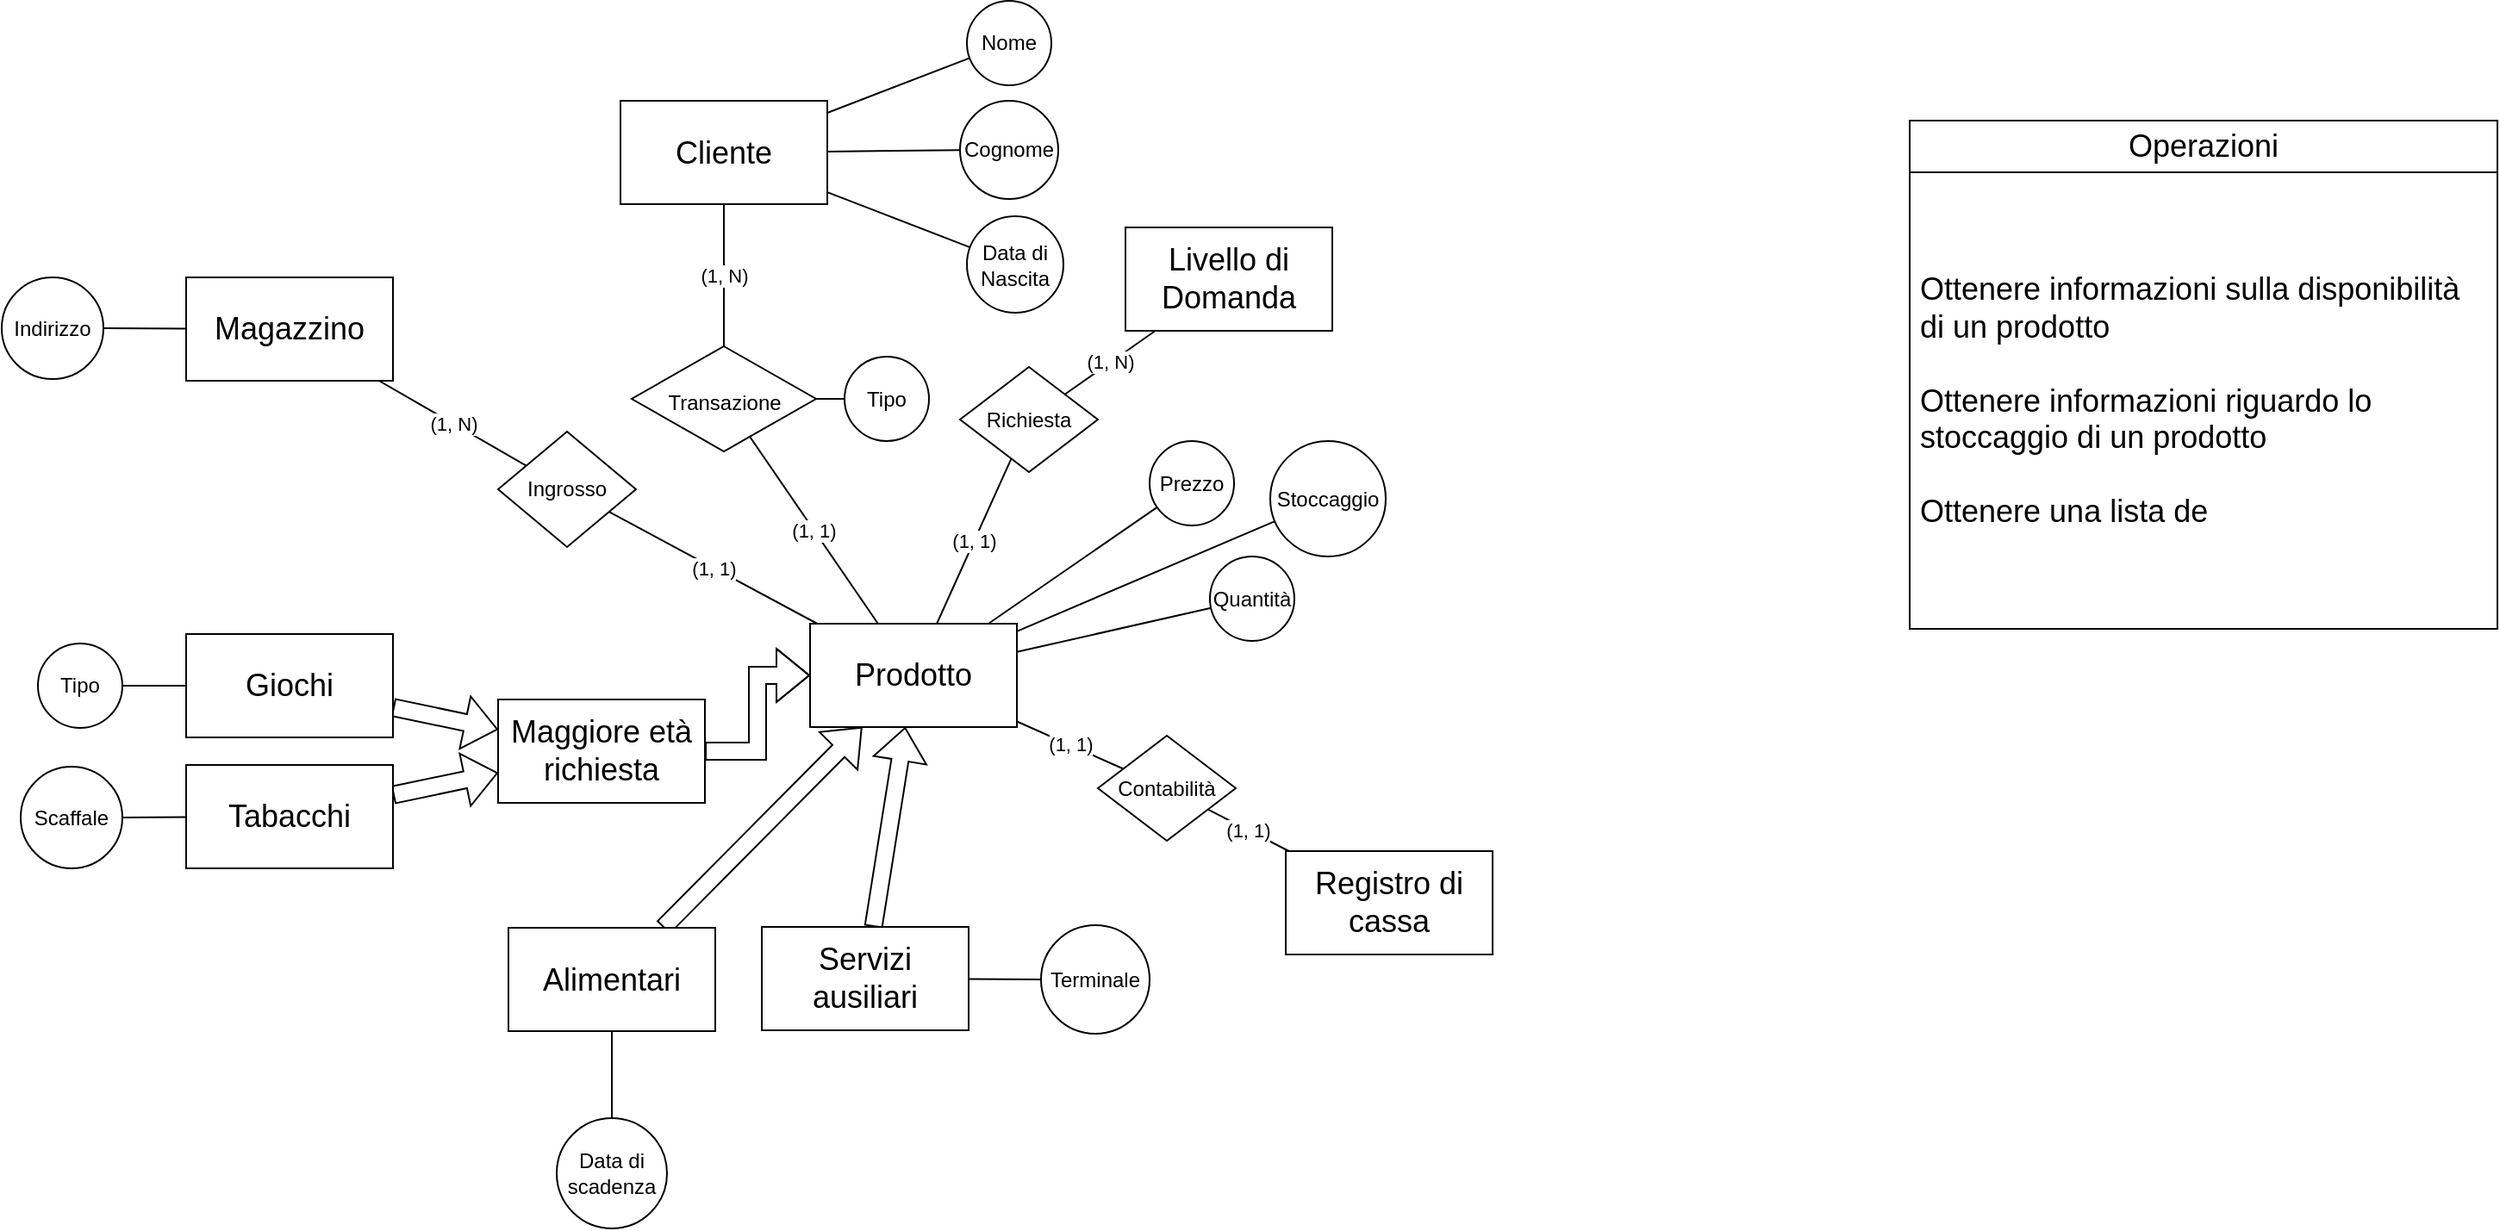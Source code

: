 <mxfile version="22.1.3" type="github">
  <diagram name="Page-1" id="yC7KV2Ko1jgtMiXsxVH6">
    <mxGraphModel dx="2260" dy="829" grid="0" gridSize="10" guides="1" tooltips="1" connect="1" arrows="1" fold="1" page="0" pageScale="1" pageWidth="850" pageHeight="1100" math="0" shadow="0">
      <root>
        <mxCell id="0" />
        <mxCell id="1" parent="0" />
        <mxCell id="NwfZpaaQpDAw_J0AIX61-1" value="&lt;font style=&quot;font-size: 12px;&quot;&gt;Transazione&lt;/font&gt;" style="rhombus;whiteSpace=wrap;html=1;fontSize=16;" parent="1" vertex="1">
          <mxGeometry x="251.5" y="239" width="107" height="61" as="geometry" />
        </mxCell>
        <mxCell id="NwfZpaaQpDAw_J0AIX61-38" style="edgeStyle=none;curved=1;rounded=0;orthogonalLoop=1;jettySize=auto;html=1;fontSize=12;shape=flexArrow;" parent="1" source="NwfZpaaQpDAw_J0AIX61-36" target="BWnH7RUJTYlGTLS44q7B-50" edge="1">
          <mxGeometry relative="1" as="geometry" />
        </mxCell>
        <mxCell id="NwfZpaaQpDAw_J0AIX61-59" value="" style="edgeStyle=none;curved=1;rounded=0;orthogonalLoop=1;jettySize=auto;html=1;fontSize=12;shape=flexArrow;" parent="1" source="NwfZpaaQpDAw_J0AIX61-58" target="NwfZpaaQpDAw_J0AIX61-10" edge="1">
          <mxGeometry relative="1" as="geometry" />
        </mxCell>
        <mxCell id="NwfZpaaQpDAw_J0AIX61-82" style="edgeStyle=none;curved=1;rounded=0;orthogonalLoop=1;jettySize=auto;html=1;fontSize=12;shape=flexArrow;" parent="1" source="NwfZpaaQpDAw_J0AIX61-81" target="NwfZpaaQpDAw_J0AIX61-10" edge="1">
          <mxGeometry relative="1" as="geometry" />
        </mxCell>
        <mxCell id="NwfZpaaQpDAw_J0AIX61-87" style="edgeStyle=none;curved=1;rounded=0;orthogonalLoop=1;jettySize=auto;html=1;fontSize=12;shape=flexArrow;" parent="1" source="NwfZpaaQpDAw_J0AIX61-86" target="BWnH7RUJTYlGTLS44q7B-50" edge="1">
          <mxGeometry relative="1" as="geometry" />
        </mxCell>
        <mxCell id="NwfZpaaQpDAw_J0AIX61-10" value="&lt;div&gt;&lt;font style=&quot;font-size: 18px;&quot;&gt;Prodotto&lt;/font&gt;&lt;/div&gt;" style="whiteSpace=wrap;html=1;fontSize=16;" parent="1" vertex="1">
          <mxGeometry x="355" y="400" width="120" height="60" as="geometry" />
        </mxCell>
        <mxCell id="NwfZpaaQpDAw_J0AIX61-28" value="&lt;div&gt;&lt;font style=&quot;font-size: 18px;&quot;&gt;Cliente&lt;/font&gt;&lt;/div&gt;" style="rounded=0;whiteSpace=wrap;html=1;fontSize=16;" parent="1" vertex="1">
          <mxGeometry x="245" y="96.5" width="120" height="60" as="geometry" />
        </mxCell>
        <mxCell id="NwfZpaaQpDAw_J0AIX61-36" value="&lt;font style=&quot;font-size: 18px;&quot;&gt;Giochi&lt;/font&gt;" style="rounded=0;whiteSpace=wrap;html=1;fontSize=16;" parent="1" vertex="1">
          <mxGeometry x="-7" y="406" width="120" height="60" as="geometry" />
        </mxCell>
        <mxCell id="NwfZpaaQpDAw_J0AIX61-58" value="&lt;font style=&quot;font-size: 18px;&quot;&gt;Servizi ausiliari&lt;/font&gt;" style="whiteSpace=wrap;html=1;fontSize=16;" parent="1" vertex="1">
          <mxGeometry x="327" y="576" width="120" height="60" as="geometry" />
        </mxCell>
        <mxCell id="NwfZpaaQpDAw_J0AIX61-81" value="&lt;font style=&quot;font-size: 18px;&quot;&gt;Alimentari&lt;/font&gt;" style="rounded=0;whiteSpace=wrap;html=1;fontSize=16;" parent="1" vertex="1">
          <mxGeometry x="180" y="576.5" width="120" height="60" as="geometry" />
        </mxCell>
        <mxCell id="NwfZpaaQpDAw_J0AIX61-86" value="&lt;font style=&quot;font-size: 18px;&quot;&gt;Tabacchi&lt;/font&gt;" style="rounded=0;whiteSpace=wrap;html=1;fontSize=16;" parent="1" vertex="1">
          <mxGeometry x="-7.0" y="482" width="120" height="60" as="geometry" />
        </mxCell>
        <mxCell id="BWnH7RUJTYlGTLS44q7B-9" value="(1, N)" style="endArrow=none;html=1;rounded=0;" edge="1" parent="1" source="NwfZpaaQpDAw_J0AIX61-1" target="NwfZpaaQpDAw_J0AIX61-28">
          <mxGeometry width="50" height="50" relative="1" as="geometry">
            <mxPoint x="305" y="210" as="sourcePoint" />
            <mxPoint x="534" y="325.5" as="targetPoint" />
          </mxGeometry>
        </mxCell>
        <mxCell id="BWnH7RUJTYlGTLS44q7B-10" value="(1, 1)" style="endArrow=none;html=1;rounded=0;" edge="1" parent="1" source="NwfZpaaQpDAw_J0AIX61-1" target="NwfZpaaQpDAw_J0AIX61-10">
          <mxGeometry width="50" height="50" relative="1" as="geometry">
            <mxPoint x="425" y="292" as="sourcePoint" />
            <mxPoint x="425" y="254" as="targetPoint" />
          </mxGeometry>
        </mxCell>
        <mxCell id="BWnH7RUJTYlGTLS44q7B-11" value="Tipo" style="ellipse;whiteSpace=wrap;html=1;aspect=fixed;" vertex="1" parent="1">
          <mxGeometry x="375" y="245" width="49" height="49" as="geometry" />
        </mxCell>
        <mxCell id="BWnH7RUJTYlGTLS44q7B-13" value="" style="endArrow=none;html=1;rounded=0;" edge="1" parent="1" source="BWnH7RUJTYlGTLS44q7B-11" target="NwfZpaaQpDAw_J0AIX61-1">
          <mxGeometry width="50" height="50" relative="1" as="geometry">
            <mxPoint x="484" y="404.5" as="sourcePoint" />
            <mxPoint x="534" y="354.5" as="targetPoint" />
          </mxGeometry>
        </mxCell>
        <mxCell id="BWnH7RUJTYlGTLS44q7B-17" value="Tipo" style="ellipse;whiteSpace=wrap;html=1;aspect=fixed;" vertex="1" parent="1">
          <mxGeometry x="-93" y="411.5" width="49" height="49" as="geometry" />
        </mxCell>
        <mxCell id="BWnH7RUJTYlGTLS44q7B-18" value="" style="endArrow=none;html=1;rounded=0;" edge="1" parent="1" source="BWnH7RUJTYlGTLS44q7B-17" target="NwfZpaaQpDAw_J0AIX61-36">
          <mxGeometry width="50" height="50" relative="1" as="geometry">
            <mxPoint x="-141" y="385" as="sourcePoint" />
            <mxPoint x="-91" y="335" as="targetPoint" />
          </mxGeometry>
        </mxCell>
        <mxCell id="BWnH7RUJTYlGTLS44q7B-19" value="&lt;font style=&quot;font-size: 18px;&quot;&gt;Magazzino&lt;/font&gt;" style="rounded=0;whiteSpace=wrap;html=1;" vertex="1" parent="1">
          <mxGeometry x="-7" y="199" width="120" height="60" as="geometry" />
        </mxCell>
        <mxCell id="BWnH7RUJTYlGTLS44q7B-22" value="Ingrosso" style="rhombus;whiteSpace=wrap;html=1;" vertex="1" parent="1">
          <mxGeometry x="174" y="288.5" width="80" height="67" as="geometry" />
        </mxCell>
        <mxCell id="BWnH7RUJTYlGTLS44q7B-23" value="(1, N)" style="endArrow=none;html=1;rounded=0;" edge="1" parent="1" source="BWnH7RUJTYlGTLS44q7B-19" target="BWnH7RUJTYlGTLS44q7B-22">
          <mxGeometry width="50" height="50" relative="1" as="geometry">
            <mxPoint x="594" y="463" as="sourcePoint" />
            <mxPoint x="644" y="413" as="targetPoint" />
          </mxGeometry>
        </mxCell>
        <mxCell id="BWnH7RUJTYlGTLS44q7B-24" value="(1, 1)" style="endArrow=none;html=1;rounded=0;" edge="1" parent="1" source="NwfZpaaQpDAw_J0AIX61-10" target="BWnH7RUJTYlGTLS44q7B-22">
          <mxGeometry width="50" height="50" relative="1" as="geometry">
            <mxPoint x="115" y="269" as="sourcePoint" />
            <mxPoint x="200" y="318" as="targetPoint" />
          </mxGeometry>
        </mxCell>
        <mxCell id="BWnH7RUJTYlGTLS44q7B-25" value="Indirizzo" style="ellipse;whiteSpace=wrap;html=1;aspect=fixed;" vertex="1" parent="1">
          <mxGeometry x="-114" y="199" width="59" height="59" as="geometry" />
        </mxCell>
        <mxCell id="BWnH7RUJTYlGTLS44q7B-26" value="" style="endArrow=none;html=1;rounded=0;" edge="1" parent="1" source="BWnH7RUJTYlGTLS44q7B-25" target="BWnH7RUJTYlGTLS44q7B-19">
          <mxGeometry width="50" height="50" relative="1" as="geometry">
            <mxPoint x="-78" y="364.5" as="sourcePoint" />
            <mxPoint x="-189" y="223.5" as="targetPoint" />
          </mxGeometry>
        </mxCell>
        <mxCell id="BWnH7RUJTYlGTLS44q7B-27" value="&lt;div&gt;Prezzo&lt;/div&gt;" style="ellipse;whiteSpace=wrap;html=1;aspect=fixed;" vertex="1" parent="1">
          <mxGeometry x="552" y="294" width="49" height="49" as="geometry" />
        </mxCell>
        <mxCell id="BWnH7RUJTYlGTLS44q7B-28" value="Quantità" style="ellipse;whiteSpace=wrap;html=1;aspect=fixed;" vertex="1" parent="1">
          <mxGeometry x="587" y="361" width="49" height="49" as="geometry" />
        </mxCell>
        <mxCell id="BWnH7RUJTYlGTLS44q7B-29" value="" style="endArrow=none;html=1;rounded=0;" edge="1" parent="1" source="BWnH7RUJTYlGTLS44q7B-27" target="NwfZpaaQpDAw_J0AIX61-10">
          <mxGeometry width="50" height="50" relative="1" as="geometry">
            <mxPoint x="559" y="241" as="sourcePoint" />
            <mxPoint x="489" y="327.166" as="targetPoint" />
          </mxGeometry>
        </mxCell>
        <mxCell id="BWnH7RUJTYlGTLS44q7B-30" value="" style="endArrow=none;html=1;rounded=0;" edge="1" parent="1" source="BWnH7RUJTYlGTLS44q7B-28" target="NwfZpaaQpDAw_J0AIX61-10">
          <mxGeometry width="50" height="50" relative="1" as="geometry">
            <mxPoint x="554" y="327" as="sourcePoint" />
            <mxPoint x="489" y="368.273" as="targetPoint" />
          </mxGeometry>
        </mxCell>
        <mxCell id="BWnH7RUJTYlGTLS44q7B-31" value="&lt;font style=&quot;font-size: 18px;&quot;&gt;Livello di Domanda&lt;/font&gt;" style="rounded=0;whiteSpace=wrap;html=1;" vertex="1" parent="1">
          <mxGeometry x="538" y="170" width="120" height="60" as="geometry" />
        </mxCell>
        <mxCell id="BWnH7RUJTYlGTLS44q7B-32" value="(1, 1)" style="endArrow=none;html=1;rounded=0;" edge="1" parent="1" source="BWnH7RUJTYlGTLS44q7B-33" target="NwfZpaaQpDAw_J0AIX61-10">
          <mxGeometry width="50" height="50" relative="1" as="geometry">
            <mxPoint x="586" y="268" as="sourcePoint" />
            <mxPoint x="489" y="309.0" as="targetPoint" />
          </mxGeometry>
        </mxCell>
        <mxCell id="BWnH7RUJTYlGTLS44q7B-33" value="Richiesta" style="rhombus;whiteSpace=wrap;html=1;" vertex="1" parent="1">
          <mxGeometry x="442" y="251" width="80" height="61" as="geometry" />
        </mxCell>
        <mxCell id="BWnH7RUJTYlGTLS44q7B-34" value="(1, N)" style="endArrow=none;html=1;rounded=0;" edge="1" parent="1" source="BWnH7RUJTYlGTLS44q7B-31" target="BWnH7RUJTYlGTLS44q7B-33">
          <mxGeometry width="50" height="50" relative="1" as="geometry">
            <mxPoint x="605" y="271" as="sourcePoint" />
            <mxPoint x="499" y="321" as="targetPoint" />
          </mxGeometry>
        </mxCell>
        <mxCell id="BWnH7RUJTYlGTLS44q7B-36" value="Terminale" style="ellipse;whiteSpace=wrap;html=1;aspect=fixed;" vertex="1" parent="1">
          <mxGeometry x="489" y="575" width="63" height="63" as="geometry" />
        </mxCell>
        <mxCell id="BWnH7RUJTYlGTLS44q7B-37" value="" style="endArrow=none;html=1;rounded=0;" edge="1" parent="1" source="BWnH7RUJTYlGTLS44q7B-36" target="NwfZpaaQpDAw_J0AIX61-58">
          <mxGeometry width="50" height="50" relative="1" as="geometry">
            <mxPoint x="436" y="447" as="sourcePoint" />
            <mxPoint x="376" y="446" as="targetPoint" />
          </mxGeometry>
        </mxCell>
        <mxCell id="BWnH7RUJTYlGTLS44q7B-40" value="" style="endArrow=none;html=1;rounded=0;" edge="1" parent="1" source="BWnH7RUJTYlGTLS44q7B-41" target="NwfZpaaQpDAw_J0AIX61-86">
          <mxGeometry width="50" height="50" relative="1" as="geometry">
            <mxPoint x="67.25" y="624" as="sourcePoint" />
            <mxPoint x="208.25" y="555" as="targetPoint" />
          </mxGeometry>
        </mxCell>
        <mxCell id="BWnH7RUJTYlGTLS44q7B-41" value="&lt;div&gt;Scaffale&lt;/div&gt;" style="ellipse;whiteSpace=wrap;html=1;aspect=fixed;" vertex="1" parent="1">
          <mxGeometry x="-103" y="483" width="59" height="59" as="geometry" />
        </mxCell>
        <mxCell id="BWnH7RUJTYlGTLS44q7B-44" value="Nome" style="ellipse;whiteSpace=wrap;html=1;aspect=fixed;" vertex="1" parent="1">
          <mxGeometry x="446" y="38.5" width="49" height="49" as="geometry" />
        </mxCell>
        <mxCell id="BWnH7RUJTYlGTLS44q7B-45" value="" style="endArrow=none;html=1;rounded=0;" edge="1" parent="1" source="BWnH7RUJTYlGTLS44q7B-44" target="NwfZpaaQpDAw_J0AIX61-28">
          <mxGeometry width="50" height="50" relative="1" as="geometry">
            <mxPoint x="510" y="267.5" as="sourcePoint" />
            <mxPoint x="381" y="130.5" as="targetPoint" />
          </mxGeometry>
        </mxCell>
        <mxCell id="BWnH7RUJTYlGTLS44q7B-46" value="Cognome" style="ellipse;whiteSpace=wrap;html=1;aspect=fixed;" vertex="1" parent="1">
          <mxGeometry x="442" y="96.5" width="57" height="57" as="geometry" />
        </mxCell>
        <mxCell id="BWnH7RUJTYlGTLS44q7B-47" value="" style="endArrow=none;html=1;rounded=0;" edge="1" parent="1" source="BWnH7RUJTYlGTLS44q7B-46" target="NwfZpaaQpDAw_J0AIX61-28">
          <mxGeometry width="50" height="50" relative="1" as="geometry">
            <mxPoint x="510" y="353.5" as="sourcePoint" />
            <mxPoint x="357" y="137.3" as="targetPoint" />
          </mxGeometry>
        </mxCell>
        <mxCell id="BWnH7RUJTYlGTLS44q7B-48" value="Data di Nascita" style="ellipse;whiteSpace=wrap;html=1;aspect=fixed;" vertex="1" parent="1">
          <mxGeometry x="446" y="163.5" width="56" height="56" as="geometry" />
        </mxCell>
        <mxCell id="BWnH7RUJTYlGTLS44q7B-49" value="" style="endArrow=none;html=1;rounded=0;" edge="1" parent="1" source="BWnH7RUJTYlGTLS44q7B-48" target="NwfZpaaQpDAw_J0AIX61-28">
          <mxGeometry width="50" height="50" relative="1" as="geometry">
            <mxPoint x="452" y="130.5" as="sourcePoint" />
            <mxPoint x="375" y="133.5" as="targetPoint" />
          </mxGeometry>
        </mxCell>
        <mxCell id="BWnH7RUJTYlGTLS44q7B-51" style="edgeStyle=orthogonalEdgeStyle;rounded=0;orthogonalLoop=1;jettySize=auto;html=1;shape=flexArrow;" edge="1" parent="1" source="BWnH7RUJTYlGTLS44q7B-50" target="NwfZpaaQpDAw_J0AIX61-10">
          <mxGeometry relative="1" as="geometry" />
        </mxCell>
        <mxCell id="BWnH7RUJTYlGTLS44q7B-50" value="&lt;font style=&quot;font-size: 18px;&quot;&gt;Maggiore età richiesta&lt;br&gt;&lt;/font&gt;" style="rounded=0;whiteSpace=wrap;html=1;" vertex="1" parent="1">
          <mxGeometry x="174" y="444" width="120" height="60" as="geometry" />
        </mxCell>
        <mxCell id="BWnH7RUJTYlGTLS44q7B-52" value="" style="endArrow=none;html=1;rounded=0;" edge="1" parent="1" source="BWnH7RUJTYlGTLS44q7B-53" target="NwfZpaaQpDAw_J0AIX61-81">
          <mxGeometry width="50" height="50" relative="1" as="geometry">
            <mxPoint x="254.5" y="712" as="sourcePoint" />
            <mxPoint x="319.5" y="202" as="targetPoint" />
          </mxGeometry>
        </mxCell>
        <mxCell id="BWnH7RUJTYlGTLS44q7B-53" value="Data di scadenza" style="ellipse;whiteSpace=wrap;html=1;aspect=fixed;" vertex="1" parent="1">
          <mxGeometry x="208" y="687" width="64" height="64" as="geometry" />
        </mxCell>
        <mxCell id="BWnH7RUJTYlGTLS44q7B-55" value="&lt;font style=&quot;font-size: 18px;&quot;&gt;Operazioni&lt;/font&gt;" style="swimlane;fontStyle=0;childLayout=stackLayout;horizontal=1;startSize=30;horizontalStack=0;resizeParent=1;resizeParentMax=0;resizeLast=0;collapsible=1;marginBottom=0;whiteSpace=wrap;html=1;" vertex="1" parent="1">
          <mxGeometry x="993" y="108" width="341" height="295" as="geometry">
            <mxRectangle x="993" y="108" width="122" height="34" as="alternateBounds" />
          </mxGeometry>
        </mxCell>
        <mxCell id="BWnH7RUJTYlGTLS44q7B-58" value="&lt;div&gt;&lt;font style=&quot;font-size: 18px;&quot;&gt;Ottenere informazioni sulla disponibilità di un prodotto&lt;/font&gt;&lt;/div&gt;&lt;div&gt;&lt;font style=&quot;font-size: 18px;&quot;&gt;&lt;br&gt;&lt;/font&gt;&lt;/div&gt;&lt;div&gt;&lt;font style=&quot;font-size: 18px;&quot;&gt;Ottenere informazioni riguardo lo stoccaggio di un prodotto&lt;/font&gt;&lt;/div&gt;&lt;div&gt;&lt;font style=&quot;font-size: 18px;&quot;&gt;&lt;br&gt;&lt;/font&gt;&lt;/div&gt;&lt;div&gt;&lt;font style=&quot;font-size: 18px;&quot;&gt;Ottenere una lista de&lt;br&gt;&lt;/font&gt;&lt;/div&gt;" style="text;strokeColor=none;fillColor=none;align=left;verticalAlign=middle;spacingLeft=4;spacingRight=4;overflow=hidden;points=[[0,0.5],[1,0.5]];portConstraint=eastwest;rotatable=0;whiteSpace=wrap;html=1;" vertex="1" parent="BWnH7RUJTYlGTLS44q7B-55">
          <mxGeometry y="30" width="341" height="265" as="geometry" />
        </mxCell>
        <mxCell id="BWnH7RUJTYlGTLS44q7B-59" value="Stoccaggio" style="ellipse;whiteSpace=wrap;html=1;aspect=fixed;" vertex="1" parent="1">
          <mxGeometry x="622" y="294" width="67" height="67" as="geometry" />
        </mxCell>
        <mxCell id="BWnH7RUJTYlGTLS44q7B-60" value="" style="endArrow=none;html=1;rounded=0;" edge="1" parent="1" source="BWnH7RUJTYlGTLS44q7B-59" target="NwfZpaaQpDAw_J0AIX61-10">
          <mxGeometry width="50" height="50" relative="1" as="geometry">
            <mxPoint x="689" y="271.5" as="sourcePoint" />
            <mxPoint x="489" y="346.56" as="targetPoint" />
          </mxGeometry>
        </mxCell>
        <mxCell id="BWnH7RUJTYlGTLS44q7B-63" value="&lt;font style=&quot;font-size: 18px;&quot;&gt;Registro di cassa&lt;br&gt;&lt;/font&gt;" style="rounded=0;whiteSpace=wrap;html=1;" vertex="1" parent="1">
          <mxGeometry x="631" y="532" width="120" height="60" as="geometry" />
        </mxCell>
        <mxCell id="BWnH7RUJTYlGTLS44q7B-64" value="Contabilità" style="rhombus;whiteSpace=wrap;html=1;" vertex="1" parent="1">
          <mxGeometry x="522" y="465" width="80" height="61" as="geometry" />
        </mxCell>
        <mxCell id="BWnH7RUJTYlGTLS44q7B-65" value="(1, 1)" style="endArrow=none;html=1;rounded=0;" edge="1" parent="1" source="BWnH7RUJTYlGTLS44q7B-64" target="NwfZpaaQpDAw_J0AIX61-10">
          <mxGeometry width="50" height="50" relative="1" as="geometry">
            <mxPoint x="482" y="314" as="sourcePoint" />
            <mxPoint x="439" y="410" as="targetPoint" />
          </mxGeometry>
        </mxCell>
        <mxCell id="BWnH7RUJTYlGTLS44q7B-66" value="(1, 1)" style="endArrow=none;html=1;rounded=0;" edge="1" parent="1" source="BWnH7RUJTYlGTLS44q7B-63" target="BWnH7RUJTYlGTLS44q7B-64">
          <mxGeometry width="50" height="50" relative="1" as="geometry">
            <mxPoint x="547" y="494" as="sourcePoint" />
            <mxPoint x="485" y="467" as="targetPoint" />
          </mxGeometry>
        </mxCell>
      </root>
    </mxGraphModel>
  </diagram>
</mxfile>
